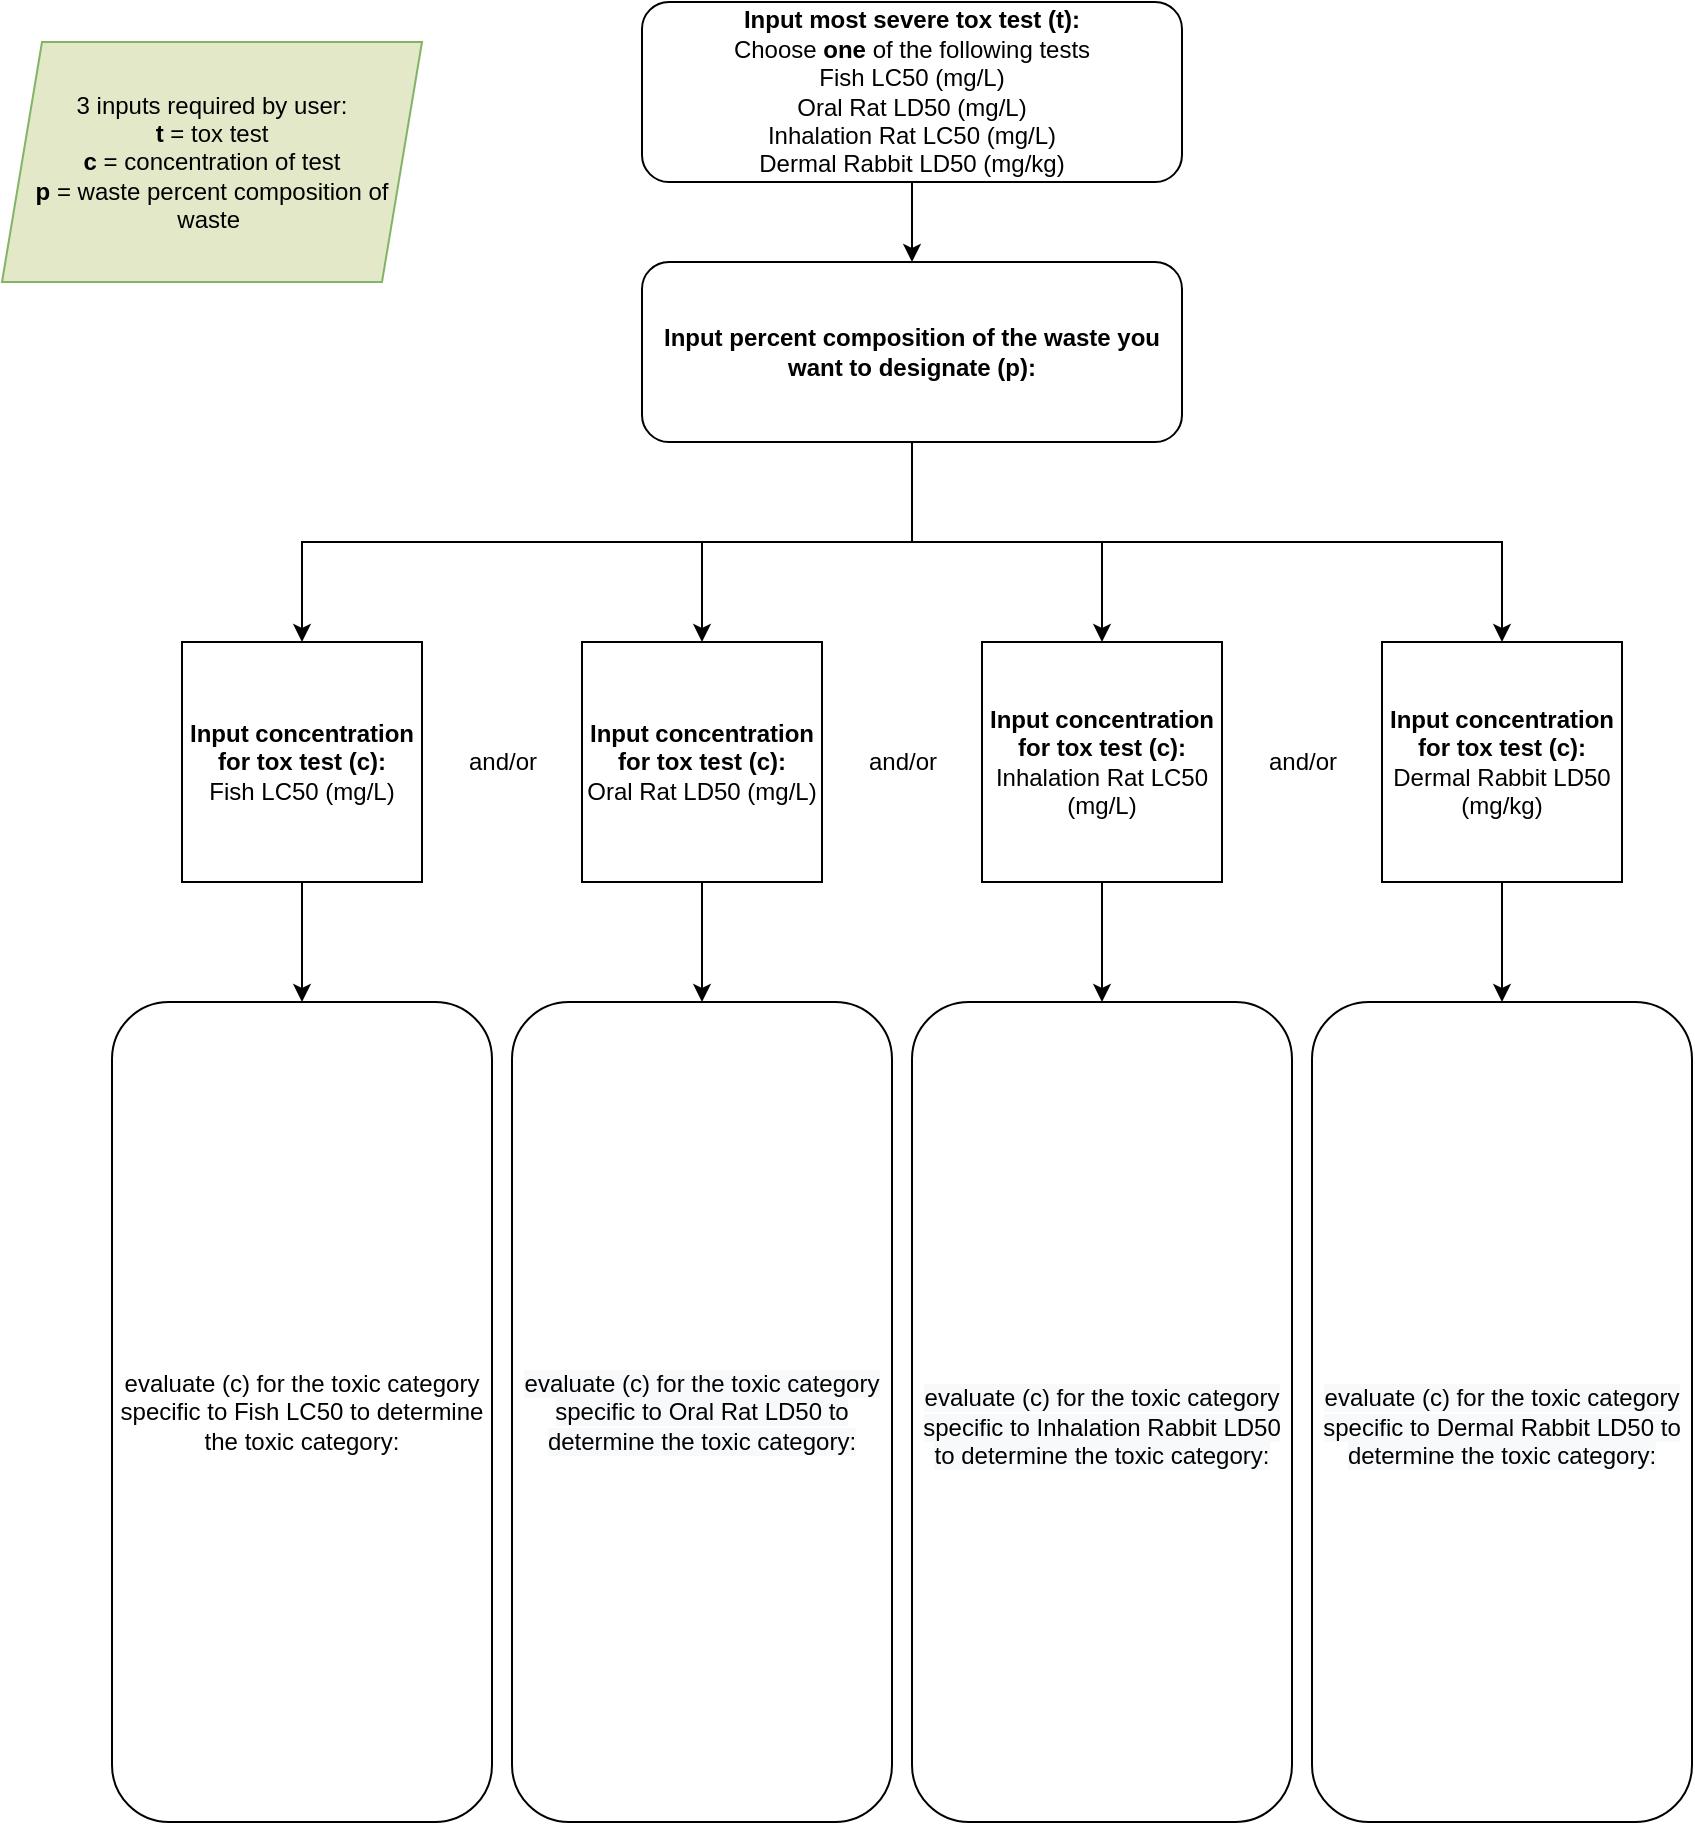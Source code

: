 <mxfile version="20.5.3" type="github">
  <diagram id="C5RBs43oDa-KdzZeNtuy" name="Page-1">
    <mxGraphModel dx="2377" dy="827" grid="1" gridSize="10" guides="1" tooltips="1" connect="1" arrows="1" fold="1" page="1" pageScale="1" pageWidth="827" pageHeight="1169" math="0" shadow="0">
      <root>
        <object label="" id="WIyWlLk6GJQsqaUBKTNV-0">
          <mxCell />
        </object>
        <mxCell id="WIyWlLk6GJQsqaUBKTNV-1" parent="WIyWlLk6GJQsqaUBKTNV-0" />
        <mxCell id="hisnNMxdgOu7HTBm7NUZ-10" style="edgeStyle=orthogonalEdgeStyle;rounded=0;orthogonalLoop=1;jettySize=auto;html=1;exitX=0.5;exitY=1;exitDx=0;exitDy=0;entryX=0.5;entryY=0;entryDx=0;entryDy=0;" edge="1" parent="WIyWlLk6GJQsqaUBKTNV-1" source="WIyWlLk6GJQsqaUBKTNV-3" target="hisnNMxdgOu7HTBm7NUZ-1">
          <mxGeometry relative="1" as="geometry" />
        </mxCell>
        <mxCell id="hisnNMxdgOu7HTBm7NUZ-11" style="edgeStyle=orthogonalEdgeStyle;rounded=0;orthogonalLoop=1;jettySize=auto;html=1;exitX=0.5;exitY=1;exitDx=0;exitDy=0;entryX=0.5;entryY=0;entryDx=0;entryDy=0;" edge="1" parent="WIyWlLk6GJQsqaUBKTNV-1" source="WIyWlLk6GJQsqaUBKTNV-3" target="hisnNMxdgOu7HTBm7NUZ-6">
          <mxGeometry relative="1" as="geometry" />
        </mxCell>
        <mxCell id="hisnNMxdgOu7HTBm7NUZ-12" style="edgeStyle=orthogonalEdgeStyle;rounded=0;orthogonalLoop=1;jettySize=auto;html=1;exitX=0.5;exitY=1;exitDx=0;exitDy=0;entryX=0.5;entryY=0;entryDx=0;entryDy=0;" edge="1" parent="WIyWlLk6GJQsqaUBKTNV-1" source="WIyWlLk6GJQsqaUBKTNV-3" target="hisnNMxdgOu7HTBm7NUZ-7">
          <mxGeometry relative="1" as="geometry" />
        </mxCell>
        <mxCell id="hisnNMxdgOu7HTBm7NUZ-13" style="edgeStyle=orthogonalEdgeStyle;rounded=0;orthogonalLoop=1;jettySize=auto;html=1;exitX=0.5;exitY=1;exitDx=0;exitDy=0;entryX=0.5;entryY=0;entryDx=0;entryDy=0;" edge="1" parent="WIyWlLk6GJQsqaUBKTNV-1" source="WIyWlLk6GJQsqaUBKTNV-3" target="hisnNMxdgOu7HTBm7NUZ-9">
          <mxGeometry relative="1" as="geometry" />
        </mxCell>
        <mxCell id="WIyWlLk6GJQsqaUBKTNV-3" value="&lt;b&gt;Input percent composition&amp;nbsp;of the waste you want to designate (p):&lt;/b&gt;" style="rounded=1;whiteSpace=wrap;html=1;fontSize=12;glass=0;strokeWidth=1;shadow=0;" parent="WIyWlLk6GJQsqaUBKTNV-1" vertex="1">
          <mxGeometry x="270" y="150" width="270" height="90" as="geometry" />
        </mxCell>
        <mxCell id="hisnNMxdgOu7HTBm7NUZ-19" style="edgeStyle=orthogonalEdgeStyle;rounded=0;orthogonalLoop=1;jettySize=auto;html=1;exitX=0.5;exitY=1;exitDx=0;exitDy=0;entryX=0.5;entryY=0;entryDx=0;entryDy=0;" edge="1" parent="WIyWlLk6GJQsqaUBKTNV-1" source="hisnNMxdgOu7HTBm7NUZ-1" target="hisnNMxdgOu7HTBm7NUZ-14">
          <mxGeometry relative="1" as="geometry" />
        </mxCell>
        <mxCell id="hisnNMxdgOu7HTBm7NUZ-1" value="&lt;b&gt;Input concentration for tox test (c):&lt;/b&gt;&lt;br&gt;Fish LC50 (mg/L)" style="whiteSpace=wrap;html=1;aspect=fixed;" vertex="1" parent="WIyWlLk6GJQsqaUBKTNV-1">
          <mxGeometry x="40" y="340" width="120" height="120" as="geometry" />
        </mxCell>
        <mxCell id="hisnNMxdgOu7HTBm7NUZ-20" style="edgeStyle=orthogonalEdgeStyle;rounded=0;orthogonalLoop=1;jettySize=auto;html=1;exitX=0.5;exitY=1;exitDx=0;exitDy=0;entryX=0.5;entryY=0;entryDx=0;entryDy=0;" edge="1" parent="WIyWlLk6GJQsqaUBKTNV-1" source="hisnNMxdgOu7HTBm7NUZ-6" target="hisnNMxdgOu7HTBm7NUZ-15">
          <mxGeometry relative="1" as="geometry" />
        </mxCell>
        <mxCell id="hisnNMxdgOu7HTBm7NUZ-6" value="&lt;b&gt;Input concentration for tox test (c):&lt;/b&gt;&lt;br&gt;Oral Rat LD50 (mg/L)" style="whiteSpace=wrap;html=1;aspect=fixed;" vertex="1" parent="WIyWlLk6GJQsqaUBKTNV-1">
          <mxGeometry x="240" y="340" width="120" height="120" as="geometry" />
        </mxCell>
        <mxCell id="hisnNMxdgOu7HTBm7NUZ-21" value="" style="edgeStyle=orthogonalEdgeStyle;rounded=0;orthogonalLoop=1;jettySize=auto;html=1;" edge="1" parent="WIyWlLk6GJQsqaUBKTNV-1" source="hisnNMxdgOu7HTBm7NUZ-7" target="hisnNMxdgOu7HTBm7NUZ-16">
          <mxGeometry relative="1" as="geometry" />
        </mxCell>
        <mxCell id="hisnNMxdgOu7HTBm7NUZ-7" value="&lt;b&gt;Input concentration for tox test (c):&lt;/b&gt;&lt;br&gt;Inhalation Rat LC50 (mg/L)" style="whiteSpace=wrap;html=1;aspect=fixed;" vertex="1" parent="WIyWlLk6GJQsqaUBKTNV-1">
          <mxGeometry x="440" y="340" width="120" height="120" as="geometry" />
        </mxCell>
        <mxCell id="hisnNMxdgOu7HTBm7NUZ-22" style="edgeStyle=orthogonalEdgeStyle;rounded=0;orthogonalLoop=1;jettySize=auto;html=1;exitX=0.5;exitY=1;exitDx=0;exitDy=0;entryX=0.5;entryY=0;entryDx=0;entryDy=0;" edge="1" parent="WIyWlLk6GJQsqaUBKTNV-1" source="hisnNMxdgOu7HTBm7NUZ-9" target="hisnNMxdgOu7HTBm7NUZ-17">
          <mxGeometry relative="1" as="geometry" />
        </mxCell>
        <mxCell id="hisnNMxdgOu7HTBm7NUZ-9" value="&lt;b&gt;Input concentration for tox test (c):&lt;/b&gt;&lt;br&gt;Dermal Rabbit LD50 (mg/kg)" style="whiteSpace=wrap;html=1;aspect=fixed;" vertex="1" parent="WIyWlLk6GJQsqaUBKTNV-1">
          <mxGeometry x="640" y="340" width="120" height="120" as="geometry" />
        </mxCell>
        <mxCell id="hisnNMxdgOu7HTBm7NUZ-14" value="evaluate (c) for the toxic category specific to Fish LC50 to determine the toxic category:" style="rounded=1;whiteSpace=wrap;html=1;" vertex="1" parent="WIyWlLk6GJQsqaUBKTNV-1">
          <mxGeometry x="5" y="520" width="190" height="410" as="geometry" />
        </mxCell>
        <mxCell id="hisnNMxdgOu7HTBm7NUZ-15" value="&lt;span style=&quot;color: rgb(0, 0, 0); font-family: Helvetica; font-size: 12px; font-style: normal; font-variant-ligatures: normal; font-variant-caps: normal; font-weight: 400; letter-spacing: normal; orphans: 2; text-align: center; text-indent: 0px; text-transform: none; widows: 2; word-spacing: 0px; -webkit-text-stroke-width: 0px; background-color: rgb(248, 249, 250); text-decoration-thickness: initial; text-decoration-style: initial; text-decoration-color: initial; float: none; display: inline !important;&quot;&gt;evaluate (c) for the toxic category specific to Oral Rat LD50 to determine the toxic category:&lt;/span&gt;" style="rounded=1;whiteSpace=wrap;html=1;" vertex="1" parent="WIyWlLk6GJQsqaUBKTNV-1">
          <mxGeometry x="205" y="520" width="190" height="410" as="geometry" />
        </mxCell>
        <mxCell id="hisnNMxdgOu7HTBm7NUZ-16" value="&lt;br&gt;&lt;span style=&quot;color: rgb(0, 0, 0); font-family: Helvetica; font-size: 12px; font-style: normal; font-variant-ligatures: normal; font-variant-caps: normal; font-weight: 400; letter-spacing: normal; orphans: 2; text-align: center; text-indent: 0px; text-transform: none; widows: 2; word-spacing: 0px; -webkit-text-stroke-width: 0px; background-color: rgb(248, 249, 250); text-decoration-thickness: initial; text-decoration-style: initial; text-decoration-color: initial; float: none; display: inline !important;&quot;&gt;evaluate (c) for the toxic category specific to Inhalation Rabbit LD50 to determine the toxic category:&lt;/span&gt;&lt;br&gt;" style="rounded=1;whiteSpace=wrap;html=1;" vertex="1" parent="WIyWlLk6GJQsqaUBKTNV-1">
          <mxGeometry x="405" y="520" width="190" height="410" as="geometry" />
        </mxCell>
        <mxCell id="hisnNMxdgOu7HTBm7NUZ-17" value="&lt;br&gt;&lt;span style=&quot;color: rgb(0, 0, 0); font-family: Helvetica; font-size: 12px; font-style: normal; font-variant-ligatures: normal; font-variant-caps: normal; font-weight: 400; letter-spacing: normal; orphans: 2; text-align: center; text-indent: 0px; text-transform: none; widows: 2; word-spacing: 0px; -webkit-text-stroke-width: 0px; background-color: rgb(248, 249, 250); text-decoration-thickness: initial; text-decoration-style: initial; text-decoration-color: initial; float: none; display: inline !important;&quot;&gt;evaluate (c) for the toxic category specific to Dermal Rabbit LD50 to determine the toxic category:&lt;/span&gt;&lt;br&gt;" style="rounded=1;whiteSpace=wrap;html=1;" vertex="1" parent="WIyWlLk6GJQsqaUBKTNV-1">
          <mxGeometry x="605" y="520" width="190" height="410" as="geometry" />
        </mxCell>
        <mxCell id="hisnNMxdgOu7HTBm7NUZ-24" value="3 inputs required by user:&lt;br&gt;&lt;b&gt;t &lt;/b&gt;= tox test&lt;br&gt;&lt;b&gt;c &lt;/b&gt;= concentration of test&lt;br&gt;&lt;b&gt;p &lt;/b&gt;= waste percent composition of waste&amp;nbsp;" style="shape=parallelogram;perimeter=parallelogramPerimeter;whiteSpace=wrap;html=1;fixedSize=1;fillColor=#E2E8C8;strokeColor=#82b366;" vertex="1" parent="WIyWlLk6GJQsqaUBKTNV-1">
          <mxGeometry x="-50" y="40" width="210" height="120" as="geometry" />
        </mxCell>
        <mxCell id="hisnNMxdgOu7HTBm7NUZ-31" style="edgeStyle=orthogonalEdgeStyle;rounded=0;orthogonalLoop=1;jettySize=auto;html=1;exitX=0.5;exitY=1;exitDx=0;exitDy=0;entryX=0.5;entryY=0;entryDx=0;entryDy=0;" edge="1" parent="WIyWlLk6GJQsqaUBKTNV-1" source="hisnNMxdgOu7HTBm7NUZ-28" target="WIyWlLk6GJQsqaUBKTNV-3">
          <mxGeometry relative="1" as="geometry" />
        </mxCell>
        <mxCell id="hisnNMxdgOu7HTBm7NUZ-28" value="&lt;b&gt;Input most severe tox test (t):&lt;/b&gt;&lt;br&gt;Choose &lt;b&gt;one &lt;/b&gt;of the following tests&lt;br&gt;Fish LC50 (mg/L)&lt;br&gt;Oral Rat LD50 (mg/L)&lt;br&gt;Inhalation Rat LC50 (mg/L)&lt;br&gt;Dermal Rabbit LD50 (mg/kg)" style="rounded=1;whiteSpace=wrap;html=1;fontSize=12;glass=0;strokeWidth=1;shadow=0;" vertex="1" parent="WIyWlLk6GJQsqaUBKTNV-1">
          <mxGeometry x="270" y="20" width="270" height="90" as="geometry" />
        </mxCell>
        <mxCell id="hisnNMxdgOu7HTBm7NUZ-32" value="and/or" style="text;html=1;align=center;verticalAlign=middle;resizable=0;points=[];autosize=1;strokeColor=none;fillColor=none;" vertex="1" parent="WIyWlLk6GJQsqaUBKTNV-1">
          <mxGeometry x="170" y="385" width="60" height="30" as="geometry" />
        </mxCell>
        <mxCell id="hisnNMxdgOu7HTBm7NUZ-35" value="and/or" style="text;html=1;align=center;verticalAlign=middle;resizable=0;points=[];autosize=1;strokeColor=none;fillColor=none;" vertex="1" parent="WIyWlLk6GJQsqaUBKTNV-1">
          <mxGeometry x="370" y="385" width="60" height="30" as="geometry" />
        </mxCell>
        <mxCell id="hisnNMxdgOu7HTBm7NUZ-36" value="and/or" style="text;html=1;align=center;verticalAlign=middle;resizable=0;points=[];autosize=1;strokeColor=none;fillColor=none;" vertex="1" parent="WIyWlLk6GJQsqaUBKTNV-1">
          <mxGeometry x="570" y="385" width="60" height="30" as="geometry" />
        </mxCell>
      </root>
    </mxGraphModel>
  </diagram>
</mxfile>

